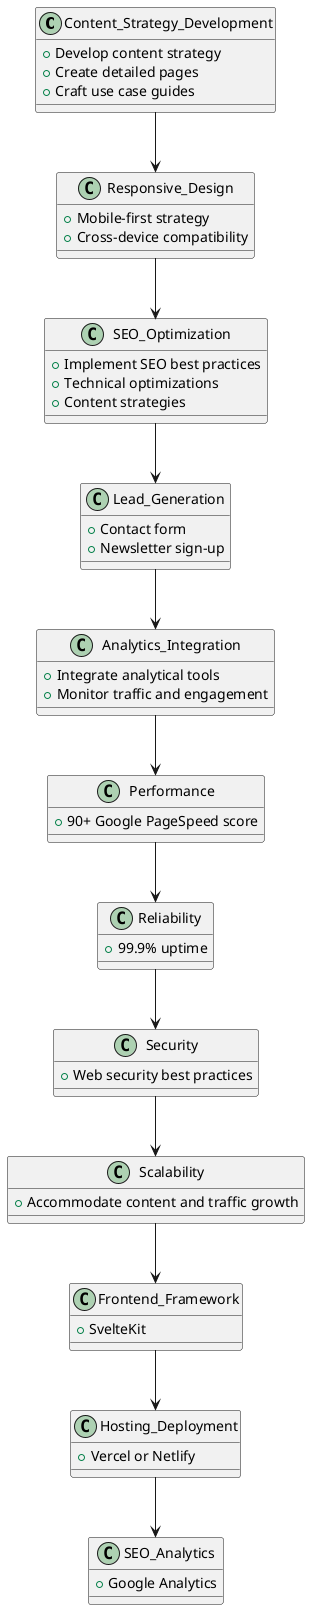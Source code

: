 @startuml
!define RECTANGLE class

RECTANGLE Content_Strategy_Development {
    +Develop content strategy
    +Create detailed pages
    +Craft use case guides
}

RECTANGLE Responsive_Design {
    +Mobile-first strategy
    +Cross-device compatibility
}

RECTANGLE SEO_Optimization {
    +Implement SEO best practices
    +Technical optimizations
    +Content strategies
}

RECTANGLE Lead_Generation {
    +Contact form
    +Newsletter sign-up
}

RECTANGLE Analytics_Integration {
    +Integrate analytical tools
    +Monitor traffic and engagement
}

RECTANGLE Performance {
    +90+ Google PageSpeed score
}

RECTANGLE Reliability {
    +99.9% uptime
}

RECTANGLE Security {
    +Web security best practices
}

RECTANGLE Scalability {
    +Accommodate content and traffic growth
}

RECTANGLE Frontend_Framework {
    +SvelteKit
}

RECTANGLE Hosting_Deployment {
    +Vercel or Netlify
}

RECTANGLE SEO_Analytics {
    +Google Analytics
}

Content_Strategy_Development --> Responsive_Design
Responsive_Design --> SEO_Optimization
SEO_Optimization --> Lead_Generation
Lead_Generation --> Analytics_Integration
Analytics_Integration --> Performance
Performance --> Reliability
Reliability --> Security
Security --> Scalability

Scalability --> Frontend_Framework
Frontend_Framework --> Hosting_Deployment
Hosting_Deployment --> SEO_Analytics

@enduml